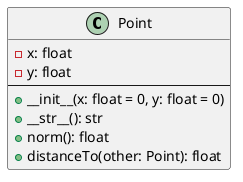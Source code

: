@startuml
' Diagrama de clase generado a partir de point.py

class Point {
  - x: float
  - y: float
  --
  + __init__(x: float = 0, y: float = 0)
  + __str__(): str
  + norm(): float
  + distanceTo(other: Point): float
}
@enduml
